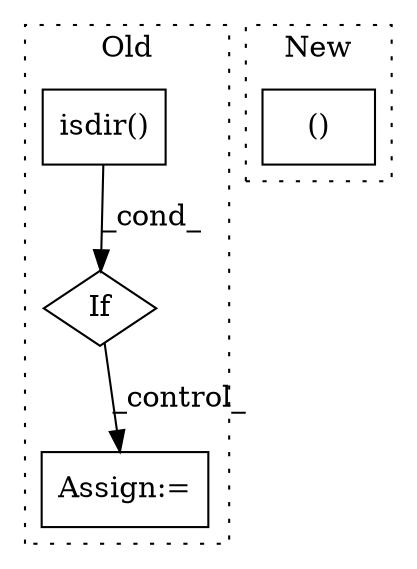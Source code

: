 digraph G {
subgraph cluster0 {
1 [label="isdir()" a="75" s="1289,1307" l="14,1" shape="box"];
3 [label="Assign:=" a="68" s="1753" l="3" shape="box"];
4 [label="If" a="96" s="1286" l="3" shape="diamond"];
label = "Old";
style="dotted";
}
subgraph cluster1 {
2 [label="()" a="54" s="1700" l="5" shape="box"];
label = "New";
style="dotted";
}
1 -> 4 [label="_cond_"];
4 -> 3 [label="_control_"];
}